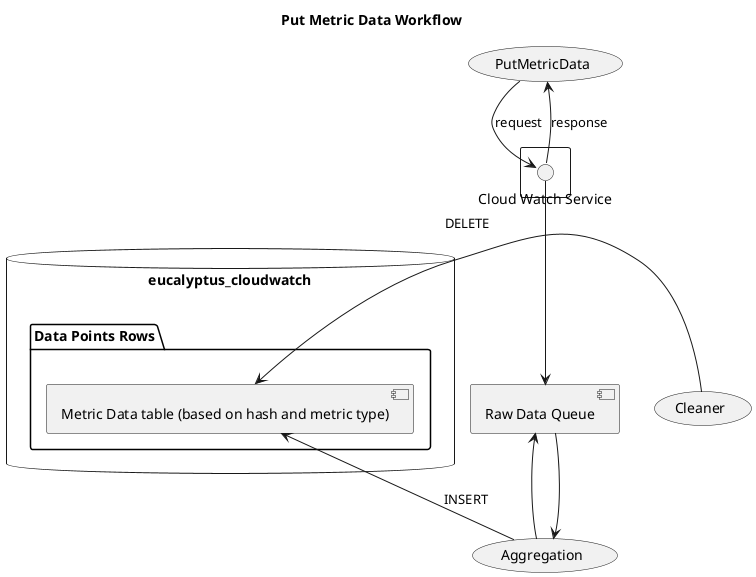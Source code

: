 @startuml

title Put Metric Data Workflow

rectangle {
    ()"Cloud Watch Service"
}
() "Cloud Watch Service" --> (PutMetricData): response
(PutMetricData) -down-> ()"Cloud Watch Service" : request
() "Cloud Watch Service" -down-> [Raw Data Queue]
[Raw Data Queue] --> (Aggregation)
[Raw Data Queue] <-right- (Aggregation)
database "eucalyptus_cloudwatch" {
folder "Data Points Rows" {
    [Metric Data table (based on hash and metric type)]
  }
}
[Metric Data table (based on hash and metric type)] <-- (Aggregation) : INSERT
(Cleaner) --left-> [Metric Data table (based on hash and metric type)] : DELETE
@enduml

